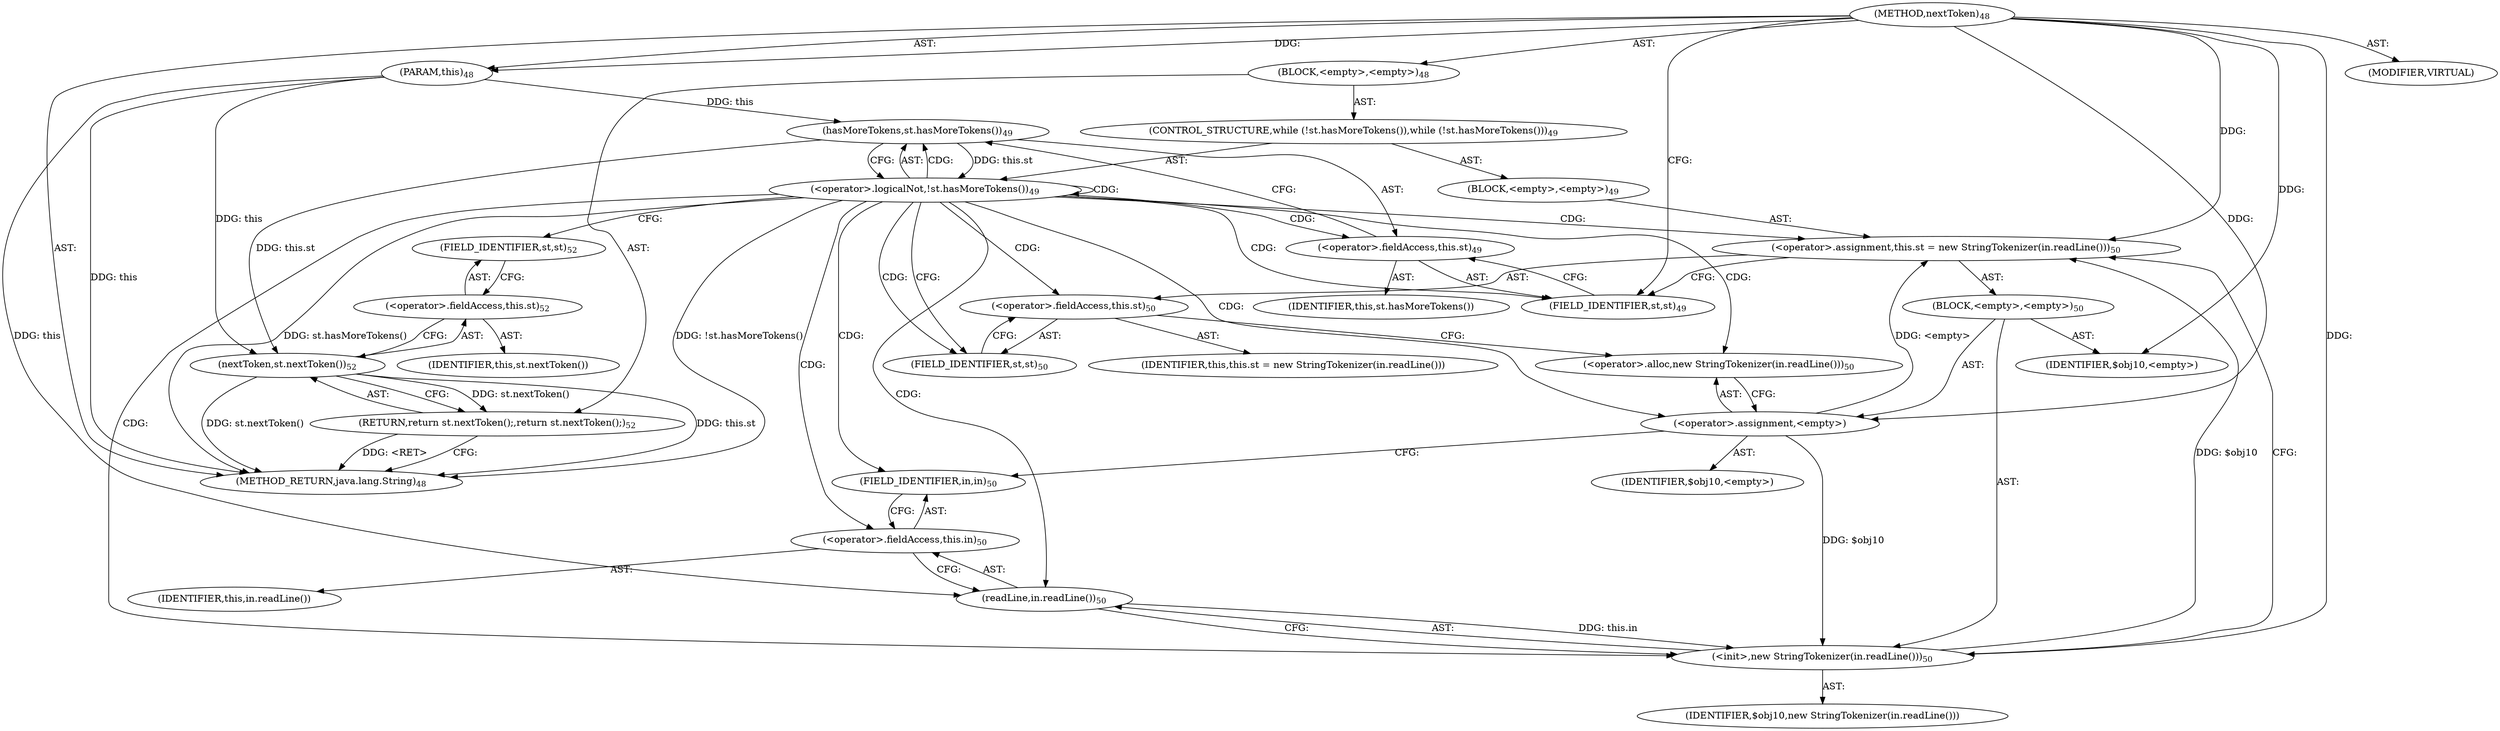 digraph "nextToken" {  
"194" [label = <(METHOD,nextToken)<SUB>48</SUB>> ]
"195" [label = <(PARAM,this)<SUB>48</SUB>> ]
"196" [label = <(BLOCK,&lt;empty&gt;,&lt;empty&gt;)<SUB>48</SUB>> ]
"197" [label = <(CONTROL_STRUCTURE,while (!st.hasMoreTokens()),while (!st.hasMoreTokens()))<SUB>49</SUB>> ]
"198" [label = <(&lt;operator&gt;.logicalNot,!st.hasMoreTokens())<SUB>49</SUB>> ]
"199" [label = <(hasMoreTokens,st.hasMoreTokens())<SUB>49</SUB>> ]
"200" [label = <(&lt;operator&gt;.fieldAccess,this.st)<SUB>49</SUB>> ]
"201" [label = <(IDENTIFIER,this,st.hasMoreTokens())> ]
"202" [label = <(FIELD_IDENTIFIER,st,st)<SUB>49</SUB>> ]
"203" [label = <(BLOCK,&lt;empty&gt;,&lt;empty&gt;)<SUB>49</SUB>> ]
"204" [label = <(&lt;operator&gt;.assignment,this.st = new StringTokenizer(in.readLine()))<SUB>50</SUB>> ]
"205" [label = <(&lt;operator&gt;.fieldAccess,this.st)<SUB>50</SUB>> ]
"206" [label = <(IDENTIFIER,this,this.st = new StringTokenizer(in.readLine()))> ]
"207" [label = <(FIELD_IDENTIFIER,st,st)<SUB>50</SUB>> ]
"208" [label = <(BLOCK,&lt;empty&gt;,&lt;empty&gt;)<SUB>50</SUB>> ]
"209" [label = <(&lt;operator&gt;.assignment,&lt;empty&gt;)> ]
"210" [label = <(IDENTIFIER,$obj10,&lt;empty&gt;)> ]
"211" [label = <(&lt;operator&gt;.alloc,new StringTokenizer(in.readLine()))<SUB>50</SUB>> ]
"212" [label = <(&lt;init&gt;,new StringTokenizer(in.readLine()))<SUB>50</SUB>> ]
"213" [label = <(IDENTIFIER,$obj10,new StringTokenizer(in.readLine()))> ]
"214" [label = <(readLine,in.readLine())<SUB>50</SUB>> ]
"215" [label = <(&lt;operator&gt;.fieldAccess,this.in)<SUB>50</SUB>> ]
"216" [label = <(IDENTIFIER,this,in.readLine())> ]
"217" [label = <(FIELD_IDENTIFIER,in,in)<SUB>50</SUB>> ]
"218" [label = <(IDENTIFIER,$obj10,&lt;empty&gt;)> ]
"219" [label = <(RETURN,return st.nextToken();,return st.nextToken();)<SUB>52</SUB>> ]
"220" [label = <(nextToken,st.nextToken())<SUB>52</SUB>> ]
"221" [label = <(&lt;operator&gt;.fieldAccess,this.st)<SUB>52</SUB>> ]
"222" [label = <(IDENTIFIER,this,st.nextToken())> ]
"223" [label = <(FIELD_IDENTIFIER,st,st)<SUB>52</SUB>> ]
"224" [label = <(MODIFIER,VIRTUAL)> ]
"225" [label = <(METHOD_RETURN,java.lang.String)<SUB>48</SUB>> ]
  "194" -> "195"  [ label = "AST: "] 
  "194" -> "196"  [ label = "AST: "] 
  "194" -> "224"  [ label = "AST: "] 
  "194" -> "225"  [ label = "AST: "] 
  "196" -> "197"  [ label = "AST: "] 
  "196" -> "219"  [ label = "AST: "] 
  "197" -> "198"  [ label = "AST: "] 
  "197" -> "203"  [ label = "AST: "] 
  "198" -> "199"  [ label = "AST: "] 
  "199" -> "200"  [ label = "AST: "] 
  "200" -> "201"  [ label = "AST: "] 
  "200" -> "202"  [ label = "AST: "] 
  "203" -> "204"  [ label = "AST: "] 
  "204" -> "205"  [ label = "AST: "] 
  "204" -> "208"  [ label = "AST: "] 
  "205" -> "206"  [ label = "AST: "] 
  "205" -> "207"  [ label = "AST: "] 
  "208" -> "209"  [ label = "AST: "] 
  "208" -> "212"  [ label = "AST: "] 
  "208" -> "218"  [ label = "AST: "] 
  "209" -> "210"  [ label = "AST: "] 
  "209" -> "211"  [ label = "AST: "] 
  "212" -> "213"  [ label = "AST: "] 
  "212" -> "214"  [ label = "AST: "] 
  "214" -> "215"  [ label = "AST: "] 
  "215" -> "216"  [ label = "AST: "] 
  "215" -> "217"  [ label = "AST: "] 
  "219" -> "220"  [ label = "AST: "] 
  "220" -> "221"  [ label = "AST: "] 
  "221" -> "222"  [ label = "AST: "] 
  "221" -> "223"  [ label = "AST: "] 
  "219" -> "225"  [ label = "CFG: "] 
  "198" -> "207"  [ label = "CFG: "] 
  "198" -> "223"  [ label = "CFG: "] 
  "220" -> "219"  [ label = "CFG: "] 
  "199" -> "198"  [ label = "CFG: "] 
  "204" -> "202"  [ label = "CFG: "] 
  "221" -> "220"  [ label = "CFG: "] 
  "200" -> "199"  [ label = "CFG: "] 
  "205" -> "211"  [ label = "CFG: "] 
  "223" -> "221"  [ label = "CFG: "] 
  "202" -> "200"  [ label = "CFG: "] 
  "207" -> "205"  [ label = "CFG: "] 
  "209" -> "217"  [ label = "CFG: "] 
  "212" -> "204"  [ label = "CFG: "] 
  "211" -> "209"  [ label = "CFG: "] 
  "214" -> "212"  [ label = "CFG: "] 
  "215" -> "214"  [ label = "CFG: "] 
  "217" -> "215"  [ label = "CFG: "] 
  "194" -> "202"  [ label = "CFG: "] 
  "219" -> "225"  [ label = "DDG: &lt;RET&gt;"] 
  "195" -> "225"  [ label = "DDG: this"] 
  "198" -> "225"  [ label = "DDG: st.hasMoreTokens()"] 
  "198" -> "225"  [ label = "DDG: !st.hasMoreTokens()"] 
  "220" -> "225"  [ label = "DDG: this.st"] 
  "220" -> "225"  [ label = "DDG: st.nextToken()"] 
  "194" -> "195"  [ label = "DDG: "] 
  "220" -> "219"  [ label = "DDG: st.nextToken()"] 
  "199" -> "198"  [ label = "DDG: this.st"] 
  "209" -> "204"  [ label = "DDG: &lt;empty&gt;"] 
  "212" -> "204"  [ label = "DDG: $obj10"] 
  "194" -> "204"  [ label = "DDG: "] 
  "195" -> "220"  [ label = "DDG: this"] 
  "199" -> "220"  [ label = "DDG: this.st"] 
  "195" -> "199"  [ label = "DDG: this"] 
  "194" -> "209"  [ label = "DDG: "] 
  "194" -> "218"  [ label = "DDG: "] 
  "209" -> "212"  [ label = "DDG: $obj10"] 
  "194" -> "212"  [ label = "DDG: "] 
  "214" -> "212"  [ label = "DDG: this.in"] 
  "195" -> "214"  [ label = "DDG: this"] 
  "198" -> "214"  [ label = "CDG: "] 
  "198" -> "204"  [ label = "CDG: "] 
  "198" -> "217"  [ label = "CDG: "] 
  "198" -> "202"  [ label = "CDG: "] 
  "198" -> "215"  [ label = "CDG: "] 
  "198" -> "209"  [ label = "CDG: "] 
  "198" -> "211"  [ label = "CDG: "] 
  "198" -> "198"  [ label = "CDG: "] 
  "198" -> "205"  [ label = "CDG: "] 
  "198" -> "200"  [ label = "CDG: "] 
  "198" -> "207"  [ label = "CDG: "] 
  "198" -> "212"  [ label = "CDG: "] 
  "198" -> "199"  [ label = "CDG: "] 
}
